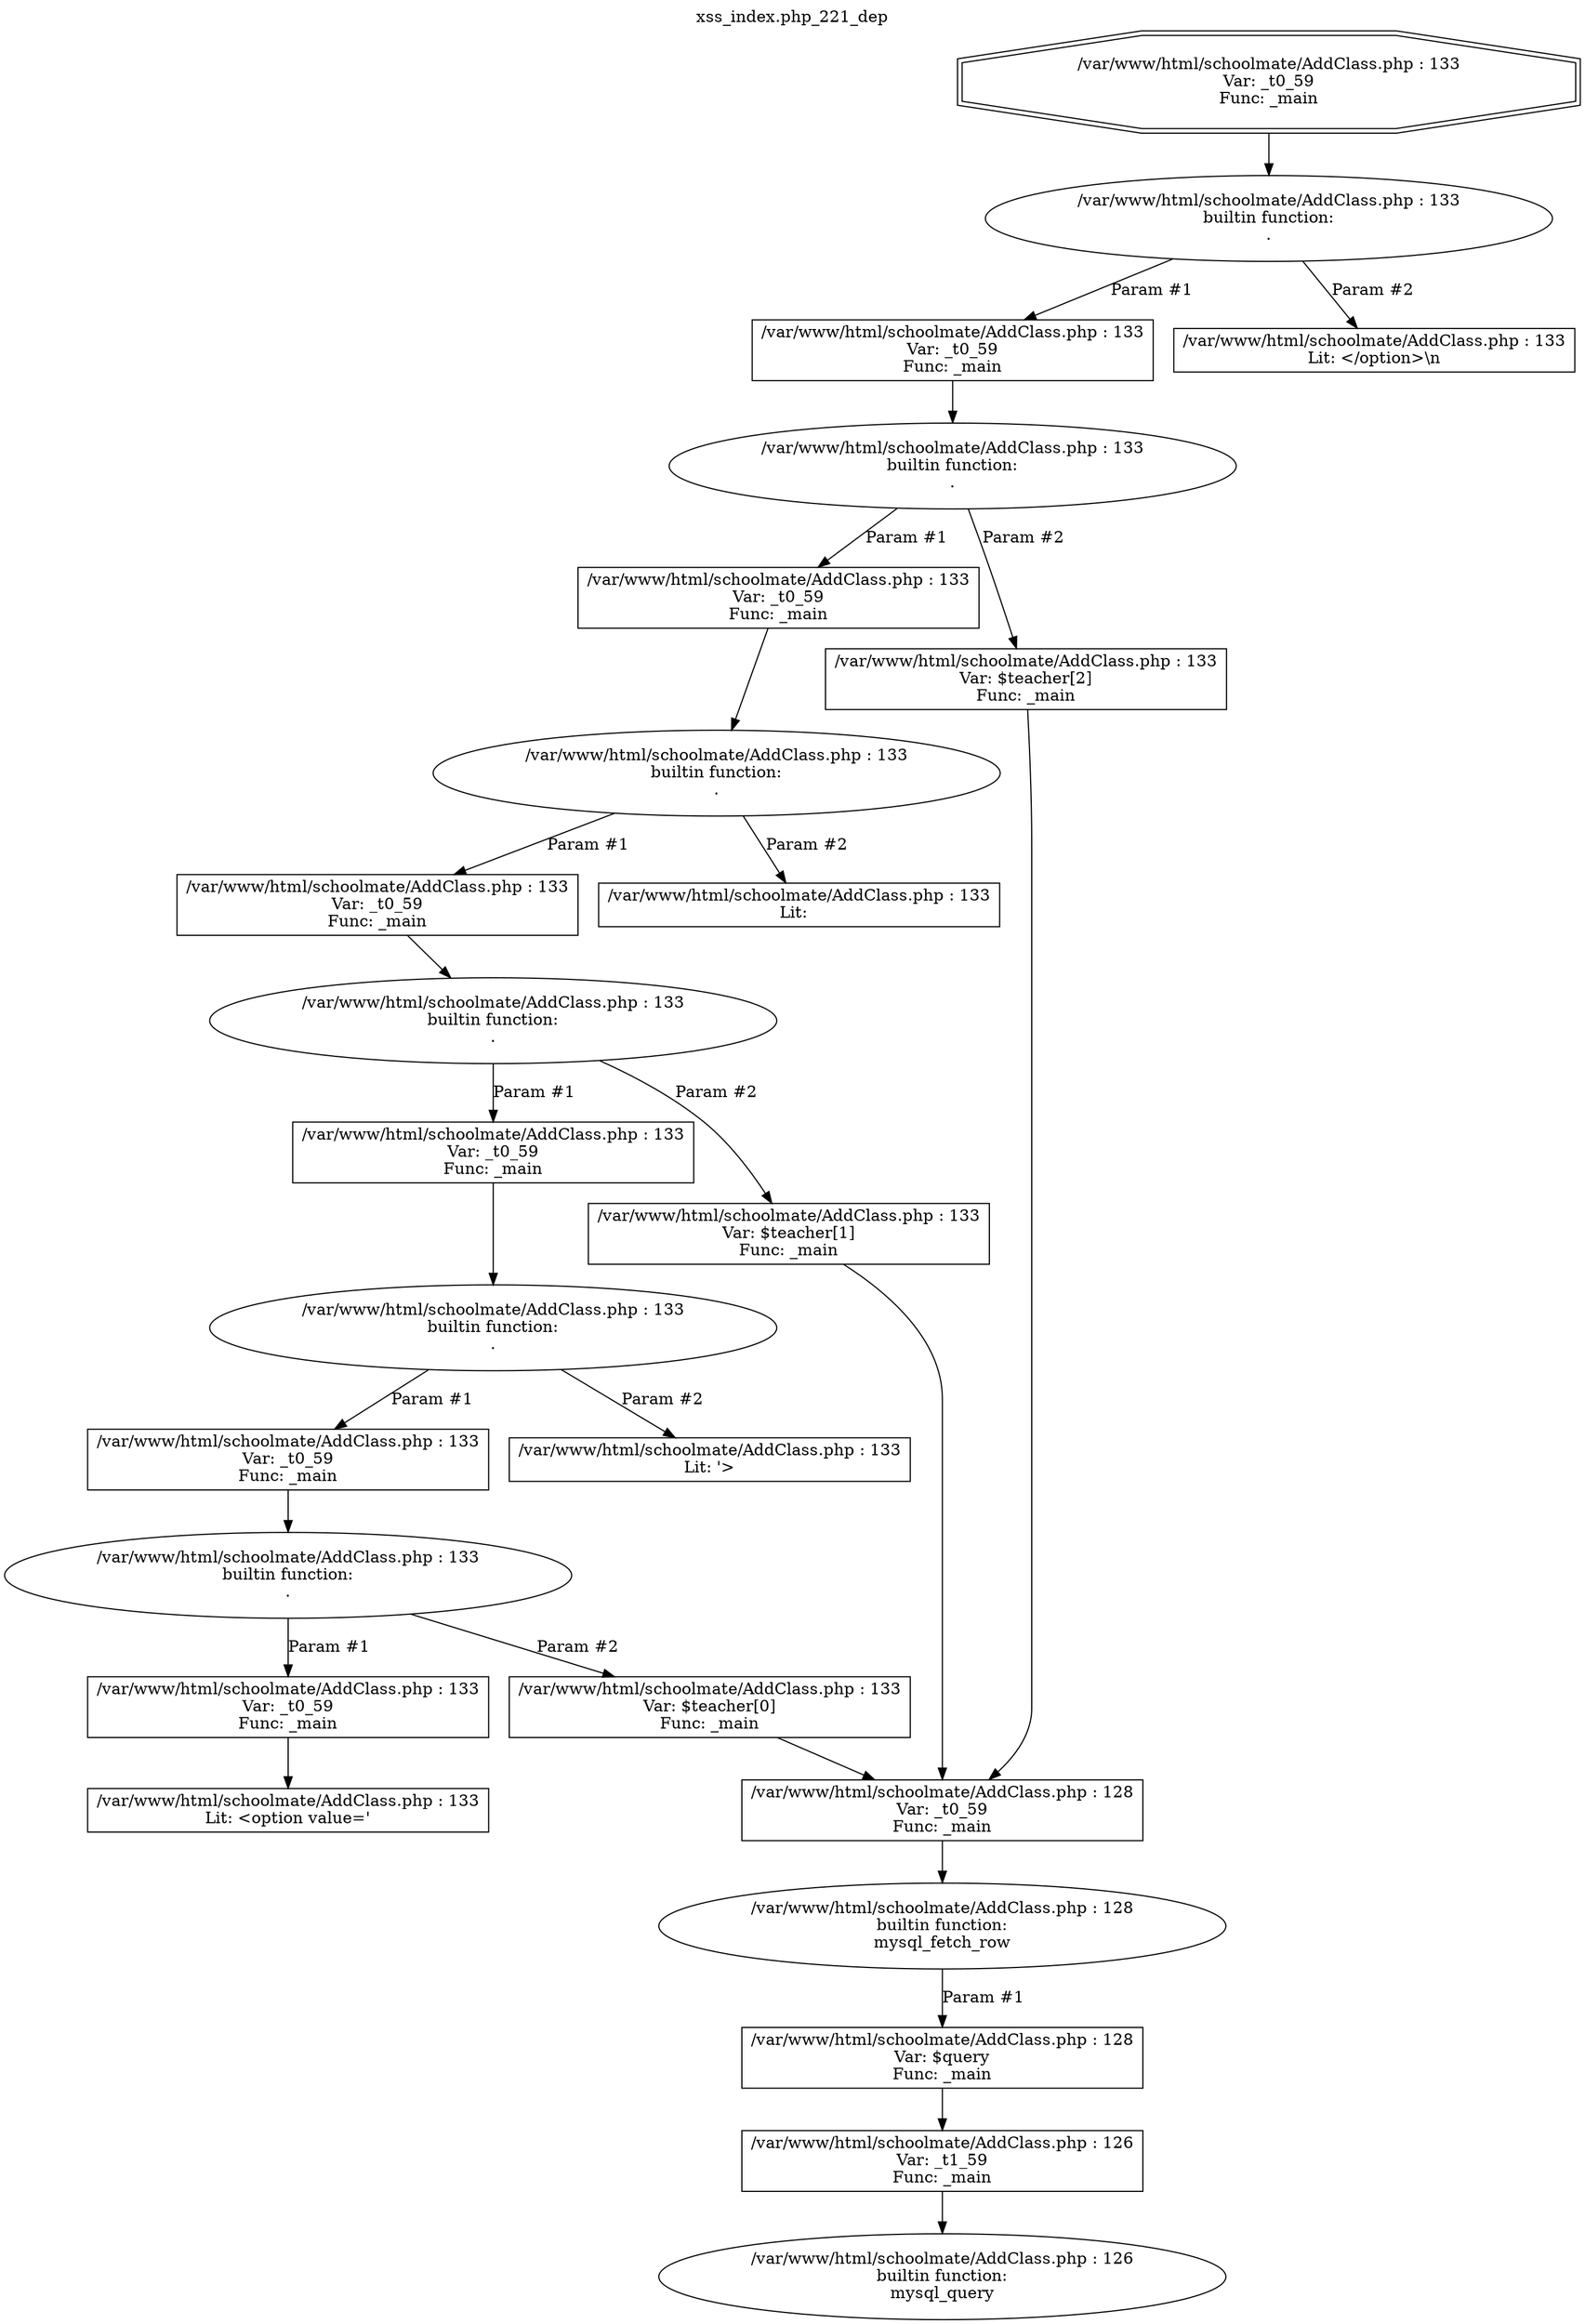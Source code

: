 digraph cfg {
  label="xss_index.php_221_dep";
  labelloc=t;
  n1 [shape=doubleoctagon, label="/var/www/html/schoolmate/AddClass.php : 133\nVar: _t0_59\nFunc: _main\n"];
  n2 [shape=ellipse, label="/var/www/html/schoolmate/AddClass.php : 133\nbuiltin function:\n.\n"];
  n3 [shape=box, label="/var/www/html/schoolmate/AddClass.php : 133\nVar: _t0_59\nFunc: _main\n"];
  n4 [shape=ellipse, label="/var/www/html/schoolmate/AddClass.php : 133\nbuiltin function:\n.\n"];
  n5 [shape=box, label="/var/www/html/schoolmate/AddClass.php : 133\nVar: _t0_59\nFunc: _main\n"];
  n6 [shape=ellipse, label="/var/www/html/schoolmate/AddClass.php : 133\nbuiltin function:\n.\n"];
  n7 [shape=box, label="/var/www/html/schoolmate/AddClass.php : 133\nVar: _t0_59\nFunc: _main\n"];
  n8 [shape=ellipse, label="/var/www/html/schoolmate/AddClass.php : 133\nbuiltin function:\n.\n"];
  n9 [shape=box, label="/var/www/html/schoolmate/AddClass.php : 133\nVar: _t0_59\nFunc: _main\n"];
  n10 [shape=ellipse, label="/var/www/html/schoolmate/AddClass.php : 133\nbuiltin function:\n.\n"];
  n11 [shape=box, label="/var/www/html/schoolmate/AddClass.php : 133\nVar: _t0_59\nFunc: _main\n"];
  n12 [shape=ellipse, label="/var/www/html/schoolmate/AddClass.php : 133\nbuiltin function:\n.\n"];
  n13 [shape=box, label="/var/www/html/schoolmate/AddClass.php : 133\nVar: _t0_59\nFunc: _main\n"];
  n14 [shape=box, label="/var/www/html/schoolmate/AddClass.php : 133\nLit: <option value='\n"];
  n15 [shape=box, label="/var/www/html/schoolmate/AddClass.php : 133\nVar: $teacher[0]\nFunc: _main\n"];
  n16 [shape=box, label="/var/www/html/schoolmate/AddClass.php : 128\nVar: _t0_59\nFunc: _main\n"];
  n17 [shape=ellipse, label="/var/www/html/schoolmate/AddClass.php : 128\nbuiltin function:\nmysql_fetch_row\n"];
  n18 [shape=box, label="/var/www/html/schoolmate/AddClass.php : 128\nVar: $query\nFunc: _main\n"];
  n19 [shape=box, label="/var/www/html/schoolmate/AddClass.php : 126\nVar: _t1_59\nFunc: _main\n"];
  n20 [shape=ellipse, label="/var/www/html/schoolmate/AddClass.php : 126\nbuiltin function:\nmysql_query\n"];
  n21 [shape=box, label="/var/www/html/schoolmate/AddClass.php : 133\nLit: '>\n"];
  n22 [shape=box, label="/var/www/html/schoolmate/AddClass.php : 133\nVar: $teacher[1]\nFunc: _main\n"];
  n23 [shape=box, label="/var/www/html/schoolmate/AddClass.php : 133\nLit:  \n"];
  n24 [shape=box, label="/var/www/html/schoolmate/AddClass.php : 133\nVar: $teacher[2]\nFunc: _main\n"];
  n25 [shape=box, label="/var/www/html/schoolmate/AddClass.php : 133\nLit: </option>\\n\n"];
  n1 -> n2;
  n3 -> n4;
  n5 -> n6;
  n7 -> n8;
  n9 -> n10;
  n11 -> n12;
  n13 -> n14;
  n12 -> n13[label="Param #1"];
  n12 -> n15[label="Param #2"];
  n16 -> n17;
  n19 -> n20;
  n18 -> n19;
  n17 -> n18[label="Param #1"];
  n15 -> n16;
  n10 -> n11[label="Param #1"];
  n10 -> n21[label="Param #2"];
  n8 -> n9[label="Param #1"];
  n8 -> n22[label="Param #2"];
  n22 -> n16;
  n6 -> n7[label="Param #1"];
  n6 -> n23[label="Param #2"];
  n4 -> n5[label="Param #1"];
  n4 -> n24[label="Param #2"];
  n24 -> n16;
  n2 -> n3[label="Param #1"];
  n2 -> n25[label="Param #2"];
}
